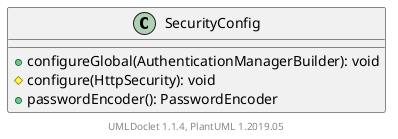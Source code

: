 @startuml

    class SecurityConfig [[SecurityConfig.html]] {
        +configureGlobal(AuthenticationManagerBuilder): void
        #configure(HttpSecurity): void
        +passwordEncoder(): PasswordEncoder
    }


    center footer UMLDoclet 1.1.4, PlantUML 1.2019.05
@enduml
